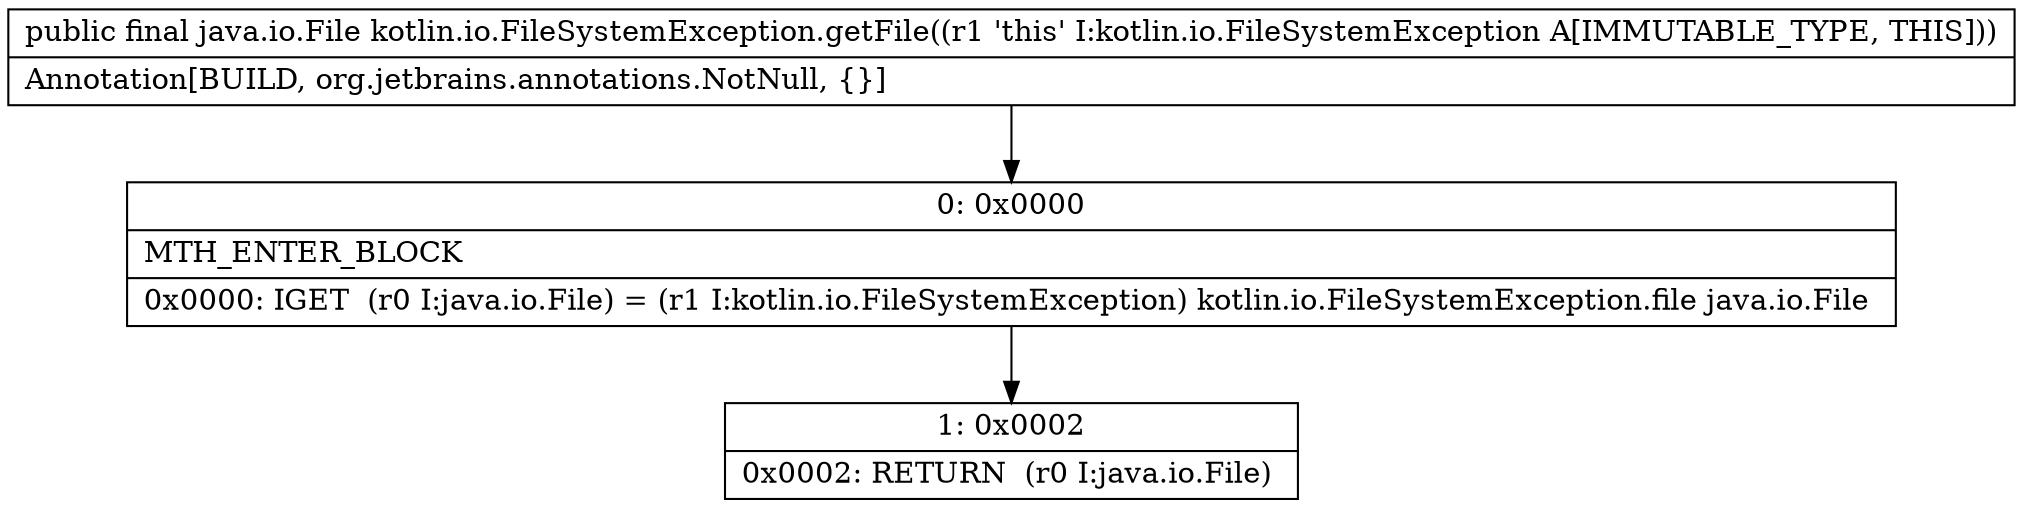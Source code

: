 digraph "CFG forkotlin.io.FileSystemException.getFile()Ljava\/io\/File;" {
Node_0 [shape=record,label="{0\:\ 0x0000|MTH_ENTER_BLOCK\l|0x0000: IGET  (r0 I:java.io.File) = (r1 I:kotlin.io.FileSystemException) kotlin.io.FileSystemException.file java.io.File \l}"];
Node_1 [shape=record,label="{1\:\ 0x0002|0x0002: RETURN  (r0 I:java.io.File) \l}"];
MethodNode[shape=record,label="{public final java.io.File kotlin.io.FileSystemException.getFile((r1 'this' I:kotlin.io.FileSystemException A[IMMUTABLE_TYPE, THIS]))  | Annotation[BUILD, org.jetbrains.annotations.NotNull, \{\}]\l}"];
MethodNode -> Node_0;
Node_0 -> Node_1;
}

